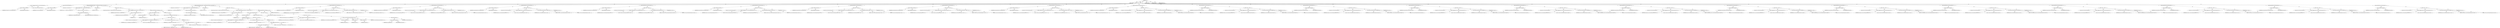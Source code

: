 digraph "init" {  
"111669149701" [label = <(METHOD,init)<SUB>138</SUB>> ]
"115964117006" [label = <(PARAM,this)<SUB>138</SUB>> ]
"25769803782" [label = <(BLOCK,&lt;empty&gt;,&lt;empty&gt;)<SUB>138</SUB>> ]
"30064771123" [label = <(&lt;operator&gt;.assignment,this.granted = new java.security.Permissions())<SUB>139</SUB>> ]
"30064771124" [label = <(&lt;operator&gt;.fieldAccess,this.granted)<SUB>139</SUB>> ]
"68719476774" [label = <(IDENTIFIER,this,this.granted = new java.security.Permissions())> ]
"55834574868" [label = <(FIELD_IDENTIFIER,granted,granted)<SUB>139</SUB>> ]
"30064771125" [label = <(&lt;operator&gt;.alloc,new java.security.Permissions())<SUB>139</SUB>> ]
"30064771126" [label = <(&lt;init&gt;,new java.security.Permissions())<SUB>139</SUB>> ]
"30064771127" [label = <(&lt;operator&gt;.fieldAccess,this.granted)<SUB>139</SUB>> ]
"68719476775" [label = <(IDENTIFIER,this,new java.security.Permissions())> ]
"55834574869" [label = <(FIELD_IDENTIFIER,granted,granted)<SUB>139</SUB>> ]
"47244640256" [label = <(CONTROL_STRUCTURE,FOR,for (Iterator i = revokedPermissions.listIterator(); Some(i.hasNext()); ))<SUB>140</SUB>> ]
"94489280513" [label = <(LOCAL,Iterator i: java.util.Iterator)<SUB>140</SUB>> ]
"30064771128" [label = <(&lt;operator&gt;.assignment,Iterator i = revokedPermissions.listIterator())<SUB>140</SUB>> ]
"68719476776" [label = <(IDENTIFIER,i,Iterator i = revokedPermissions.listIterator())<SUB>140</SUB>> ]
"30064771129" [label = <(listIterator,this.revokedPermissions.listIterator())<SUB>140</SUB>> ]
"30064771130" [label = <(&lt;operator&gt;.fieldAccess,this.revokedPermissions)<SUB>140</SUB>> ]
"68719476777" [label = <(IDENTIFIER,this,this.revokedPermissions.listIterator())> ]
"55834574870" [label = <(FIELD_IDENTIFIER,revokedPermissions,revokedPermissions)<SUB>140</SUB>> ]
"30064771131" [label = <(hasNext,i.hasNext())<SUB>140</SUB>> ]
"68719476778" [label = <(IDENTIFIER,i,i.hasNext())<SUB>140</SUB>> ]
"25769803783" [label = <(BLOCK,&lt;empty&gt;,&lt;empty&gt;)<SUB>140</SUB>> ]
"94489280514" [label = <(LOCAL,Permissions.Permission p: org.apache.tools.ant.types.Permissions$Permission)<SUB>141</SUB>> ]
"30064771132" [label = <(&lt;operator&gt;.assignment,Permissions.Permission p = (Permissions.Permiss...)<SUB>141</SUB>> ]
"68719476779" [label = <(IDENTIFIER,p,Permissions.Permission p = (Permissions.Permiss...)<SUB>141</SUB>> ]
"30064771133" [label = <(&lt;operator&gt;.cast,(Permissions.Permission) i.next())<SUB>141</SUB>> ]
"180388626432" [label = <(TYPE_REF,Permissions.Permission,Permissions.Permission)<SUB>141</SUB>> ]
"30064771134" [label = <(next,i.next())<SUB>141</SUB>> ]
"68719476780" [label = <(IDENTIFIER,i,i.next())<SUB>141</SUB>> ]
"47244640257" [label = <(CONTROL_STRUCTURE,IF,if (p.getClassName() == null))<SUB>142</SUB>> ]
"30064771135" [label = <(&lt;operator&gt;.equals,p.getClassName() == null)<SUB>142</SUB>> ]
"30064771136" [label = <(getClassName,p.getClassName())<SUB>142</SUB>> ]
"68719476781" [label = <(IDENTIFIER,p,p.getClassName())<SUB>142</SUB>> ]
"90194313225" [label = <(LITERAL,null,p.getClassName() == null)<SUB>142</SUB>> ]
"25769803784" [label = <(BLOCK,&lt;empty&gt;,&lt;empty&gt;)<SUB>142</SUB>> ]
"30064771137" [label = <(&lt;operator&gt;.throw,throw new BuildException(&quot;Revoked permission &quot; ...)<SUB>143</SUB>> ]
"25769803785" [label = <(BLOCK,&lt;empty&gt;,&lt;empty&gt;)<SUB>143</SUB>> ]
"94489280515" [label = <(LOCAL,$obj1: org.apache.tools.ant.BuildException)<SUB>143</SUB>> ]
"30064771138" [label = <(&lt;operator&gt;.assignment,$obj1 = new BuildException(&quot;Revoked permission ...)<SUB>143</SUB>> ]
"68719476782" [label = <(IDENTIFIER,$obj1,$obj1 = new BuildException(&quot;Revoked permission ...)<SUB>143</SUB>> ]
"30064771139" [label = <(&lt;operator&gt;.alloc,new BuildException(&quot;Revoked permission &quot; + p + ...)<SUB>143</SUB>> ]
"30064771140" [label = <(&lt;init&gt;,new BuildException(&quot;Revoked permission &quot; + p + ...)<SUB>143</SUB>> ]
"68719476783" [label = <(IDENTIFIER,$obj1,new BuildException(&quot;Revoked permission &quot; + p + ...)<SUB>143</SUB>> ]
"30064771141" [label = <(&lt;operator&gt;.addition,&quot;Revoked permission &quot; + p + &quot; does not contain ...)<SUB>143</SUB>> ]
"30064771142" [label = <(&lt;operator&gt;.addition,&quot;Revoked permission &quot; + p)<SUB>143</SUB>> ]
"90194313226" [label = <(LITERAL,&quot;Revoked permission &quot;,&quot;Revoked permission &quot; + p)<SUB>143</SUB>> ]
"68719476784" [label = <(IDENTIFIER,p,&quot;Revoked permission &quot; + p)<SUB>143</SUB>> ]
"90194313227" [label = <(LITERAL,&quot; does not contain a class.&quot;,&quot;Revoked permission &quot; + p + &quot; does not contain ...)<SUB>143</SUB>> ]
"68719476785" [label = <(IDENTIFIER,$obj1,&lt;empty&gt;)<SUB>143</SUB>> ]
"47244640258" [label = <(CONTROL_STRUCTURE,FOR,for (Iterator i = grantedPermissions.listIterator(); Some(i.hasNext()); ))<SUB>146</SUB>> ]
"94489280516" [label = <(LOCAL,Iterator i: java.util.Iterator)<SUB>146</SUB>> ]
"30064771143" [label = <(&lt;operator&gt;.assignment,Iterator i = grantedPermissions.listIterator())<SUB>146</SUB>> ]
"68719476786" [label = <(IDENTIFIER,i,Iterator i = grantedPermissions.listIterator())<SUB>146</SUB>> ]
"30064771144" [label = <(listIterator,this.grantedPermissions.listIterator())<SUB>146</SUB>> ]
"30064771145" [label = <(&lt;operator&gt;.fieldAccess,this.grantedPermissions)<SUB>146</SUB>> ]
"68719476787" [label = <(IDENTIFIER,this,this.grantedPermissions.listIterator())> ]
"55834574871" [label = <(FIELD_IDENTIFIER,grantedPermissions,grantedPermissions)<SUB>146</SUB>> ]
"30064771146" [label = <(hasNext,i.hasNext())<SUB>146</SUB>> ]
"68719476788" [label = <(IDENTIFIER,i,i.hasNext())<SUB>146</SUB>> ]
"25769803786" [label = <(BLOCK,&lt;empty&gt;,&lt;empty&gt;)<SUB>146</SUB>> ]
"94489280517" [label = <(LOCAL,Permissions.Permission p: org.apache.tools.ant.types.Permissions$Permission)<SUB>147</SUB>> ]
"30064771147" [label = <(&lt;operator&gt;.assignment,Permissions.Permission p = (Permissions.Permiss...)<SUB>147</SUB>> ]
"68719476789" [label = <(IDENTIFIER,p,Permissions.Permission p = (Permissions.Permiss...)<SUB>147</SUB>> ]
"30064771148" [label = <(&lt;operator&gt;.cast,(Permissions.Permission) i.next())<SUB>147</SUB>> ]
"180388626433" [label = <(TYPE_REF,Permissions.Permission,Permissions.Permission)<SUB>147</SUB>> ]
"30064771149" [label = <(next,i.next())<SUB>147</SUB>> ]
"68719476790" [label = <(IDENTIFIER,i,i.next())<SUB>147</SUB>> ]
"47244640259" [label = <(CONTROL_STRUCTURE,IF,if (p.getClassName() == null))<SUB>148</SUB>> ]
"30064771150" [label = <(&lt;operator&gt;.equals,p.getClassName() == null)<SUB>148</SUB>> ]
"30064771151" [label = <(getClassName,p.getClassName())<SUB>148</SUB>> ]
"68719476791" [label = <(IDENTIFIER,p,p.getClassName())<SUB>148</SUB>> ]
"90194313228" [label = <(LITERAL,null,p.getClassName() == null)<SUB>148</SUB>> ]
"25769803787" [label = <(BLOCK,&lt;empty&gt;,&lt;empty&gt;)<SUB>148</SUB>> ]
"30064771152" [label = <(&lt;operator&gt;.throw,throw new BuildException(&quot;Granted permission &quot; ...)<SUB>149</SUB>> ]
"25769803788" [label = <(BLOCK,&lt;empty&gt;,&lt;empty&gt;)<SUB>149</SUB>> ]
"94489280518" [label = <(LOCAL,$obj2: org.apache.tools.ant.BuildException)<SUB>149</SUB>> ]
"30064771153" [label = <(&lt;operator&gt;.assignment,$obj2 = new BuildException(&quot;Granted permission ...)<SUB>149</SUB>> ]
"68719476792" [label = <(IDENTIFIER,$obj2,$obj2 = new BuildException(&quot;Granted permission ...)<SUB>149</SUB>> ]
"30064771154" [label = <(&lt;operator&gt;.alloc,new BuildException(&quot;Granted permission &quot; + p + ...)<SUB>149</SUB>> ]
"30064771155" [label = <(&lt;init&gt;,new BuildException(&quot;Granted permission &quot; + p + ...)<SUB>149</SUB>> ]
"68719476793" [label = <(IDENTIFIER,$obj2,new BuildException(&quot;Granted permission &quot; + p + ...)<SUB>149</SUB>> ]
"30064771156" [label = <(&lt;operator&gt;.addition,&quot;Granted permission &quot; + p + &quot; does not contain ...)<SUB>149</SUB>> ]
"30064771157" [label = <(&lt;operator&gt;.addition,&quot;Granted permission &quot; + p)<SUB>149</SUB>> ]
"90194313229" [label = <(LITERAL,&quot;Granted permission &quot;,&quot;Granted permission &quot; + p)<SUB>149</SUB>> ]
"68719476794" [label = <(IDENTIFIER,p,&quot;Granted permission &quot; + p)<SUB>149</SUB>> ]
"90194313230" [label = <(LITERAL,&quot; does not contain a class.&quot;,&quot;Granted permission &quot; + p + &quot; does not contain ...)<SUB>149</SUB>> ]
"68719476795" [label = <(IDENTIFIER,$obj2,&lt;empty&gt;)<SUB>149</SUB>> ]
"47244640260" [label = <(CONTROL_STRUCTURE,ELSE,else)<SUB>150</SUB>> ]
"25769803789" [label = <(BLOCK,&lt;empty&gt;,&lt;empty&gt;)<SUB>150</SUB>> ]
"94489280519" [label = <(LOCAL,java.security.Permission perm: java.security.Permission)<SUB>151</SUB>> ]
"30064771158" [label = <(&lt;operator&gt;.assignment,java.security.Permission perm = new UnresolvedP...)<SUB>151</SUB>> ]
"68719476796" [label = <(IDENTIFIER,perm,java.security.Permission perm = new UnresolvedP...)<SUB>151</SUB>> ]
"30064771159" [label = <(&lt;operator&gt;.alloc,new UnresolvedPermission(p.getClassName(), p.ge...)<SUB>151</SUB>> ]
"30064771160" [label = <(&lt;init&gt;,new UnresolvedPermission(p.getClassName(), p.ge...)<SUB>151</SUB>> ]
"68719476797" [label = <(IDENTIFIER,perm,new UnresolvedPermission(p.getClassName(), p.ge...)<SUB>151</SUB>> ]
"30064771161" [label = <(getClassName,p.getClassName())<SUB>151</SUB>> ]
"68719476798" [label = <(IDENTIFIER,p,p.getClassName())<SUB>151</SUB>> ]
"30064771162" [label = <(getName,p.getName())<SUB>151</SUB>> ]
"68719476799" [label = <(IDENTIFIER,p,p.getName())<SUB>151</SUB>> ]
"30064771163" [label = <(getActions,p.getActions())<SUB>151</SUB>> ]
"68719476800" [label = <(IDENTIFIER,p,p.getActions())<SUB>151</SUB>> ]
"90194313231" [label = <(LITERAL,null,new UnresolvedPermission(p.getClassName(), p.ge...)<SUB>151</SUB>> ]
"30064771164" [label = <(add,this.granted.add(perm))<SUB>152</SUB>> ]
"30064771165" [label = <(&lt;operator&gt;.fieldAccess,this.granted)<SUB>152</SUB>> ]
"68719476801" [label = <(IDENTIFIER,this,this.granted.add(perm))> ]
"55834574872" [label = <(FIELD_IDENTIFIER,granted,granted)<SUB>152</SUB>> ]
"68719476802" [label = <(IDENTIFIER,perm,this.granted.add(perm))<SUB>152</SUB>> ]
"30064771166" [label = <(add,this.granted.add(new java.net.SocketPermission(...)<SUB>156</SUB>> ]
"30064771167" [label = <(&lt;operator&gt;.fieldAccess,this.granted)<SUB>156</SUB>> ]
"68719476803" [label = <(IDENTIFIER,this,this.granted.add(new java.net.SocketPermission(...)> ]
"55834574873" [label = <(FIELD_IDENTIFIER,granted,granted)<SUB>156</SUB>> ]
"25769803790" [label = <(BLOCK,&lt;empty&gt;,&lt;empty&gt;)<SUB>156</SUB>> ]
"94489280520" [label = <(LOCAL,$obj3: java.net.SocketPermission)<SUB>156</SUB>> ]
"30064771168" [label = <(&lt;operator&gt;.assignment,$obj3 = new java.net.SocketPermission(&quot;localhos...)<SUB>156</SUB>> ]
"68719476804" [label = <(IDENTIFIER,$obj3,$obj3 = new java.net.SocketPermission(&quot;localhos...)<SUB>156</SUB>> ]
"30064771169" [label = <(&lt;operator&gt;.alloc,new java.net.SocketPermission(&quot;localhost:1024-&quot;...)<SUB>156</SUB>> ]
"30064771170" [label = <(&lt;init&gt;,new java.net.SocketPermission(&quot;localhost:1024-&quot;...)<SUB>156</SUB>> ]
"68719476805" [label = <(IDENTIFIER,$obj3,new java.net.SocketPermission(&quot;localhost:1024-&quot;...)<SUB>156</SUB>> ]
"90194313232" [label = <(LITERAL,&quot;localhost:1024-&quot;,new java.net.SocketPermission(&quot;localhost:1024-&quot;...)<SUB>156</SUB>> ]
"90194313233" [label = <(LITERAL,&quot;listen&quot;,new java.net.SocketPermission(&quot;localhost:1024-&quot;...)<SUB>156</SUB>> ]
"68719476806" [label = <(IDENTIFIER,$obj3,&lt;empty&gt;)<SUB>156</SUB>> ]
"30064771171" [label = <(add,this.granted.add(new java.util.PropertyPermissi...)<SUB>157</SUB>> ]
"30064771172" [label = <(&lt;operator&gt;.fieldAccess,this.granted)<SUB>157</SUB>> ]
"68719476807" [label = <(IDENTIFIER,this,this.granted.add(new java.util.PropertyPermissi...)> ]
"55834574874" [label = <(FIELD_IDENTIFIER,granted,granted)<SUB>157</SUB>> ]
"25769803791" [label = <(BLOCK,&lt;empty&gt;,&lt;empty&gt;)<SUB>157</SUB>> ]
"94489280521" [label = <(LOCAL,$obj4: java.util.PropertyPermission)<SUB>157</SUB>> ]
"30064771173" [label = <(&lt;operator&gt;.assignment,$obj4 = new java.util.PropertyPermission(&quot;java....)<SUB>157</SUB>> ]
"68719476808" [label = <(IDENTIFIER,$obj4,$obj4 = new java.util.PropertyPermission(&quot;java....)<SUB>157</SUB>> ]
"30064771174" [label = <(&lt;operator&gt;.alloc,new java.util.PropertyPermission(&quot;java.version&quot;...)<SUB>157</SUB>> ]
"30064771175" [label = <(&lt;init&gt;,new java.util.PropertyPermission(&quot;java.version&quot;...)<SUB>157</SUB>> ]
"68719476809" [label = <(IDENTIFIER,$obj4,new java.util.PropertyPermission(&quot;java.version&quot;...)<SUB>157</SUB>> ]
"90194313234" [label = <(LITERAL,&quot;java.version&quot;,new java.util.PropertyPermission(&quot;java.version&quot;...)<SUB>157</SUB>> ]
"90194313235" [label = <(LITERAL,&quot;read&quot;,new java.util.PropertyPermission(&quot;java.version&quot;...)<SUB>157</SUB>> ]
"68719476810" [label = <(IDENTIFIER,$obj4,&lt;empty&gt;)<SUB>157</SUB>> ]
"30064771176" [label = <(add,this.granted.add(new java.util.PropertyPermissi...)<SUB>158</SUB>> ]
"30064771177" [label = <(&lt;operator&gt;.fieldAccess,this.granted)<SUB>158</SUB>> ]
"68719476811" [label = <(IDENTIFIER,this,this.granted.add(new java.util.PropertyPermissi...)> ]
"55834574875" [label = <(FIELD_IDENTIFIER,granted,granted)<SUB>158</SUB>> ]
"25769803792" [label = <(BLOCK,&lt;empty&gt;,&lt;empty&gt;)<SUB>158</SUB>> ]
"94489280522" [label = <(LOCAL,$obj5: java.util.PropertyPermission)<SUB>158</SUB>> ]
"30064771178" [label = <(&lt;operator&gt;.assignment,$obj5 = new java.util.PropertyPermission(&quot;java....)<SUB>158</SUB>> ]
"68719476812" [label = <(IDENTIFIER,$obj5,$obj5 = new java.util.PropertyPermission(&quot;java....)<SUB>158</SUB>> ]
"30064771179" [label = <(&lt;operator&gt;.alloc,new java.util.PropertyPermission(&quot;java.vendor&quot;,...)<SUB>158</SUB>> ]
"30064771180" [label = <(&lt;init&gt;,new java.util.PropertyPermission(&quot;java.vendor&quot;,...)<SUB>158</SUB>> ]
"68719476813" [label = <(IDENTIFIER,$obj5,new java.util.PropertyPermission(&quot;java.vendor&quot;,...)<SUB>158</SUB>> ]
"90194313236" [label = <(LITERAL,&quot;java.vendor&quot;,new java.util.PropertyPermission(&quot;java.vendor&quot;,...)<SUB>158</SUB>> ]
"90194313237" [label = <(LITERAL,&quot;read&quot;,new java.util.PropertyPermission(&quot;java.vendor&quot;,...)<SUB>158</SUB>> ]
"68719476814" [label = <(IDENTIFIER,$obj5,&lt;empty&gt;)<SUB>158</SUB>> ]
"30064771181" [label = <(add,this.granted.add(new java.util.PropertyPermissi...)<SUB>159</SUB>> ]
"30064771182" [label = <(&lt;operator&gt;.fieldAccess,this.granted)<SUB>159</SUB>> ]
"68719476815" [label = <(IDENTIFIER,this,this.granted.add(new java.util.PropertyPermissi...)> ]
"55834574876" [label = <(FIELD_IDENTIFIER,granted,granted)<SUB>159</SUB>> ]
"25769803793" [label = <(BLOCK,&lt;empty&gt;,&lt;empty&gt;)<SUB>159</SUB>> ]
"94489280523" [label = <(LOCAL,$obj6: java.util.PropertyPermission)<SUB>159</SUB>> ]
"30064771183" [label = <(&lt;operator&gt;.assignment,$obj6 = new java.util.PropertyPermission(&quot;java....)<SUB>159</SUB>> ]
"68719476816" [label = <(IDENTIFIER,$obj6,$obj6 = new java.util.PropertyPermission(&quot;java....)<SUB>159</SUB>> ]
"30064771184" [label = <(&lt;operator&gt;.alloc,new java.util.PropertyPermission(&quot;java.vendor.u...)<SUB>159</SUB>> ]
"30064771185" [label = <(&lt;init&gt;,new java.util.PropertyPermission(&quot;java.vendor.u...)<SUB>159</SUB>> ]
"68719476817" [label = <(IDENTIFIER,$obj6,new java.util.PropertyPermission(&quot;java.vendor.u...)<SUB>159</SUB>> ]
"90194313238" [label = <(LITERAL,&quot;java.vendor.url&quot;,new java.util.PropertyPermission(&quot;java.vendor.u...)<SUB>159</SUB>> ]
"90194313239" [label = <(LITERAL,&quot;read&quot;,new java.util.PropertyPermission(&quot;java.vendor.u...)<SUB>159</SUB>> ]
"68719476818" [label = <(IDENTIFIER,$obj6,&lt;empty&gt;)<SUB>159</SUB>> ]
"30064771186" [label = <(add,this.granted.add(new java.util.PropertyPermissi...)<SUB>160</SUB>> ]
"30064771187" [label = <(&lt;operator&gt;.fieldAccess,this.granted)<SUB>160</SUB>> ]
"68719476819" [label = <(IDENTIFIER,this,this.granted.add(new java.util.PropertyPermissi...)> ]
"55834574877" [label = <(FIELD_IDENTIFIER,granted,granted)<SUB>160</SUB>> ]
"25769803794" [label = <(BLOCK,&lt;empty&gt;,&lt;empty&gt;)<SUB>160</SUB>> ]
"94489280524" [label = <(LOCAL,$obj7: java.util.PropertyPermission)<SUB>160</SUB>> ]
"30064771188" [label = <(&lt;operator&gt;.assignment,$obj7 = new java.util.PropertyPermission(&quot;java....)<SUB>160</SUB>> ]
"68719476820" [label = <(IDENTIFIER,$obj7,$obj7 = new java.util.PropertyPermission(&quot;java....)<SUB>160</SUB>> ]
"30064771189" [label = <(&lt;operator&gt;.alloc,new java.util.PropertyPermission(&quot;java.class.ve...)<SUB>160</SUB>> ]
"30064771190" [label = <(&lt;init&gt;,new java.util.PropertyPermission(&quot;java.class.ve...)<SUB>160</SUB>> ]
"68719476821" [label = <(IDENTIFIER,$obj7,new java.util.PropertyPermission(&quot;java.class.ve...)<SUB>160</SUB>> ]
"90194313240" [label = <(LITERAL,&quot;java.class.version&quot;,new java.util.PropertyPermission(&quot;java.class.ve...)<SUB>160</SUB>> ]
"90194313241" [label = <(LITERAL,&quot;read&quot;,new java.util.PropertyPermission(&quot;java.class.ve...)<SUB>160</SUB>> ]
"68719476822" [label = <(IDENTIFIER,$obj7,&lt;empty&gt;)<SUB>160</SUB>> ]
"30064771191" [label = <(add,this.granted.add(new java.util.PropertyPermissi...)<SUB>161</SUB>> ]
"30064771192" [label = <(&lt;operator&gt;.fieldAccess,this.granted)<SUB>161</SUB>> ]
"68719476823" [label = <(IDENTIFIER,this,this.granted.add(new java.util.PropertyPermissi...)> ]
"55834574878" [label = <(FIELD_IDENTIFIER,granted,granted)<SUB>161</SUB>> ]
"25769803795" [label = <(BLOCK,&lt;empty&gt;,&lt;empty&gt;)<SUB>161</SUB>> ]
"94489280525" [label = <(LOCAL,$obj8: java.util.PropertyPermission)<SUB>161</SUB>> ]
"30064771193" [label = <(&lt;operator&gt;.assignment,$obj8 = new java.util.PropertyPermission(&quot;os.na...)<SUB>161</SUB>> ]
"68719476824" [label = <(IDENTIFIER,$obj8,$obj8 = new java.util.PropertyPermission(&quot;os.na...)<SUB>161</SUB>> ]
"30064771194" [label = <(&lt;operator&gt;.alloc,new java.util.PropertyPermission(&quot;os.name&quot;, &quot;re...)<SUB>161</SUB>> ]
"30064771195" [label = <(&lt;init&gt;,new java.util.PropertyPermission(&quot;os.name&quot;, &quot;re...)<SUB>161</SUB>> ]
"68719476825" [label = <(IDENTIFIER,$obj8,new java.util.PropertyPermission(&quot;os.name&quot;, &quot;re...)<SUB>161</SUB>> ]
"90194313242" [label = <(LITERAL,&quot;os.name&quot;,new java.util.PropertyPermission(&quot;os.name&quot;, &quot;re...)<SUB>161</SUB>> ]
"90194313243" [label = <(LITERAL,&quot;read&quot;,new java.util.PropertyPermission(&quot;os.name&quot;, &quot;re...)<SUB>161</SUB>> ]
"68719476826" [label = <(IDENTIFIER,$obj8,&lt;empty&gt;)<SUB>161</SUB>> ]
"30064771196" [label = <(add,this.granted.add(new java.util.PropertyPermissi...)<SUB>162</SUB>> ]
"30064771197" [label = <(&lt;operator&gt;.fieldAccess,this.granted)<SUB>162</SUB>> ]
"68719476827" [label = <(IDENTIFIER,this,this.granted.add(new java.util.PropertyPermissi...)> ]
"55834574879" [label = <(FIELD_IDENTIFIER,granted,granted)<SUB>162</SUB>> ]
"25769803796" [label = <(BLOCK,&lt;empty&gt;,&lt;empty&gt;)<SUB>162</SUB>> ]
"94489280526" [label = <(LOCAL,$obj9: java.util.PropertyPermission)<SUB>162</SUB>> ]
"30064771198" [label = <(&lt;operator&gt;.assignment,$obj9 = new java.util.PropertyPermission(&quot;os.ve...)<SUB>162</SUB>> ]
"68719476828" [label = <(IDENTIFIER,$obj9,$obj9 = new java.util.PropertyPermission(&quot;os.ve...)<SUB>162</SUB>> ]
"30064771199" [label = <(&lt;operator&gt;.alloc,new java.util.PropertyPermission(&quot;os.version&quot;, ...)<SUB>162</SUB>> ]
"30064771200" [label = <(&lt;init&gt;,new java.util.PropertyPermission(&quot;os.version&quot;, ...)<SUB>162</SUB>> ]
"68719476829" [label = <(IDENTIFIER,$obj9,new java.util.PropertyPermission(&quot;os.version&quot;, ...)<SUB>162</SUB>> ]
"90194313244" [label = <(LITERAL,&quot;os.version&quot;,new java.util.PropertyPermission(&quot;os.version&quot;, ...)<SUB>162</SUB>> ]
"90194313245" [label = <(LITERAL,&quot;read&quot;,new java.util.PropertyPermission(&quot;os.version&quot;, ...)<SUB>162</SUB>> ]
"68719476830" [label = <(IDENTIFIER,$obj9,&lt;empty&gt;)<SUB>162</SUB>> ]
"30064771201" [label = <(add,this.granted.add(new java.util.PropertyPermissi...)<SUB>163</SUB>> ]
"30064771202" [label = <(&lt;operator&gt;.fieldAccess,this.granted)<SUB>163</SUB>> ]
"68719476831" [label = <(IDENTIFIER,this,this.granted.add(new java.util.PropertyPermissi...)> ]
"55834574880" [label = <(FIELD_IDENTIFIER,granted,granted)<SUB>163</SUB>> ]
"25769803797" [label = <(BLOCK,&lt;empty&gt;,&lt;empty&gt;)<SUB>163</SUB>> ]
"94489280527" [label = <(LOCAL,$obj10: java.util.PropertyPermission)<SUB>163</SUB>> ]
"30064771203" [label = <(&lt;operator&gt;.assignment,$obj10 = new java.util.PropertyPermission(&quot;os.a...)<SUB>163</SUB>> ]
"68719476832" [label = <(IDENTIFIER,$obj10,$obj10 = new java.util.PropertyPermission(&quot;os.a...)<SUB>163</SUB>> ]
"30064771204" [label = <(&lt;operator&gt;.alloc,new java.util.PropertyPermission(&quot;os.arch&quot;, &quot;re...)<SUB>163</SUB>> ]
"30064771205" [label = <(&lt;init&gt;,new java.util.PropertyPermission(&quot;os.arch&quot;, &quot;re...)<SUB>163</SUB>> ]
"68719476833" [label = <(IDENTIFIER,$obj10,new java.util.PropertyPermission(&quot;os.arch&quot;, &quot;re...)<SUB>163</SUB>> ]
"90194313246" [label = <(LITERAL,&quot;os.arch&quot;,new java.util.PropertyPermission(&quot;os.arch&quot;, &quot;re...)<SUB>163</SUB>> ]
"90194313247" [label = <(LITERAL,&quot;read&quot;,new java.util.PropertyPermission(&quot;os.arch&quot;, &quot;re...)<SUB>163</SUB>> ]
"68719476834" [label = <(IDENTIFIER,$obj10,&lt;empty&gt;)<SUB>163</SUB>> ]
"30064771206" [label = <(add,this.granted.add(new java.util.PropertyPermissi...)<SUB>164</SUB>> ]
"30064771207" [label = <(&lt;operator&gt;.fieldAccess,this.granted)<SUB>164</SUB>> ]
"68719476835" [label = <(IDENTIFIER,this,this.granted.add(new java.util.PropertyPermissi...)> ]
"55834574881" [label = <(FIELD_IDENTIFIER,granted,granted)<SUB>164</SUB>> ]
"25769803798" [label = <(BLOCK,&lt;empty&gt;,&lt;empty&gt;)<SUB>164</SUB>> ]
"94489280528" [label = <(LOCAL,$obj11: java.util.PropertyPermission)<SUB>164</SUB>> ]
"30064771208" [label = <(&lt;operator&gt;.assignment,$obj11 = new java.util.PropertyPermission(&quot;file...)<SUB>164</SUB>> ]
"68719476836" [label = <(IDENTIFIER,$obj11,$obj11 = new java.util.PropertyPermission(&quot;file...)<SUB>164</SUB>> ]
"30064771209" [label = <(&lt;operator&gt;.alloc,new java.util.PropertyPermission(&quot;file.encoding...)<SUB>164</SUB>> ]
"30064771210" [label = <(&lt;init&gt;,new java.util.PropertyPermission(&quot;file.encoding...)<SUB>164</SUB>> ]
"68719476837" [label = <(IDENTIFIER,$obj11,new java.util.PropertyPermission(&quot;file.encoding...)<SUB>164</SUB>> ]
"90194313248" [label = <(LITERAL,&quot;file.encoding&quot;,new java.util.PropertyPermission(&quot;file.encoding...)<SUB>164</SUB>> ]
"90194313249" [label = <(LITERAL,&quot;read&quot;,new java.util.PropertyPermission(&quot;file.encoding...)<SUB>164</SUB>> ]
"68719476838" [label = <(IDENTIFIER,$obj11,&lt;empty&gt;)<SUB>164</SUB>> ]
"30064771211" [label = <(add,this.granted.add(new java.util.PropertyPermissi...)<SUB>165</SUB>> ]
"30064771212" [label = <(&lt;operator&gt;.fieldAccess,this.granted)<SUB>165</SUB>> ]
"68719476839" [label = <(IDENTIFIER,this,this.granted.add(new java.util.PropertyPermissi...)> ]
"55834574882" [label = <(FIELD_IDENTIFIER,granted,granted)<SUB>165</SUB>> ]
"25769803799" [label = <(BLOCK,&lt;empty&gt;,&lt;empty&gt;)<SUB>165</SUB>> ]
"94489280529" [label = <(LOCAL,$obj12: java.util.PropertyPermission)<SUB>165</SUB>> ]
"30064771213" [label = <(&lt;operator&gt;.assignment,$obj12 = new java.util.PropertyPermission(&quot;file...)<SUB>165</SUB>> ]
"68719476840" [label = <(IDENTIFIER,$obj12,$obj12 = new java.util.PropertyPermission(&quot;file...)<SUB>165</SUB>> ]
"30064771214" [label = <(&lt;operator&gt;.alloc,new java.util.PropertyPermission(&quot;file.separato...)<SUB>165</SUB>> ]
"30064771215" [label = <(&lt;init&gt;,new java.util.PropertyPermission(&quot;file.separato...)<SUB>165</SUB>> ]
"68719476841" [label = <(IDENTIFIER,$obj12,new java.util.PropertyPermission(&quot;file.separato...)<SUB>165</SUB>> ]
"90194313250" [label = <(LITERAL,&quot;file.separator&quot;,new java.util.PropertyPermission(&quot;file.separato...)<SUB>165</SUB>> ]
"90194313251" [label = <(LITERAL,&quot;read&quot;,new java.util.PropertyPermission(&quot;file.separato...)<SUB>165</SUB>> ]
"68719476842" [label = <(IDENTIFIER,$obj12,&lt;empty&gt;)<SUB>165</SUB>> ]
"30064771216" [label = <(add,this.granted.add(new java.util.PropertyPermissi...)<SUB>166</SUB>> ]
"30064771217" [label = <(&lt;operator&gt;.fieldAccess,this.granted)<SUB>166</SUB>> ]
"68719476843" [label = <(IDENTIFIER,this,this.granted.add(new java.util.PropertyPermissi...)> ]
"55834574883" [label = <(FIELD_IDENTIFIER,granted,granted)<SUB>166</SUB>> ]
"25769803800" [label = <(BLOCK,&lt;empty&gt;,&lt;empty&gt;)<SUB>166</SUB>> ]
"94489280530" [label = <(LOCAL,$obj13: java.util.PropertyPermission)<SUB>166</SUB>> ]
"30064771218" [label = <(&lt;operator&gt;.assignment,$obj13 = new java.util.PropertyPermission(&quot;path...)<SUB>166</SUB>> ]
"68719476844" [label = <(IDENTIFIER,$obj13,$obj13 = new java.util.PropertyPermission(&quot;path...)<SUB>166</SUB>> ]
"30064771219" [label = <(&lt;operator&gt;.alloc,new java.util.PropertyPermission(&quot;path.separato...)<SUB>166</SUB>> ]
"30064771220" [label = <(&lt;init&gt;,new java.util.PropertyPermission(&quot;path.separato...)<SUB>166</SUB>> ]
"68719476845" [label = <(IDENTIFIER,$obj13,new java.util.PropertyPermission(&quot;path.separato...)<SUB>166</SUB>> ]
"90194313252" [label = <(LITERAL,&quot;path.separator&quot;,new java.util.PropertyPermission(&quot;path.separato...)<SUB>166</SUB>> ]
"90194313253" [label = <(LITERAL,&quot;read&quot;,new java.util.PropertyPermission(&quot;path.separato...)<SUB>166</SUB>> ]
"68719476846" [label = <(IDENTIFIER,$obj13,&lt;empty&gt;)<SUB>166</SUB>> ]
"30064771221" [label = <(add,this.granted.add(new java.util.PropertyPermissi...)<SUB>167</SUB>> ]
"30064771222" [label = <(&lt;operator&gt;.fieldAccess,this.granted)<SUB>167</SUB>> ]
"68719476847" [label = <(IDENTIFIER,this,this.granted.add(new java.util.PropertyPermissi...)> ]
"55834574884" [label = <(FIELD_IDENTIFIER,granted,granted)<SUB>167</SUB>> ]
"25769803801" [label = <(BLOCK,&lt;empty&gt;,&lt;empty&gt;)<SUB>167</SUB>> ]
"94489280531" [label = <(LOCAL,$obj14: java.util.PropertyPermission)<SUB>167</SUB>> ]
"30064771223" [label = <(&lt;operator&gt;.assignment,$obj14 = new java.util.PropertyPermission(&quot;line...)<SUB>167</SUB>> ]
"68719476848" [label = <(IDENTIFIER,$obj14,$obj14 = new java.util.PropertyPermission(&quot;line...)<SUB>167</SUB>> ]
"30064771224" [label = <(&lt;operator&gt;.alloc,new java.util.PropertyPermission(&quot;line.separato...)<SUB>167</SUB>> ]
"30064771225" [label = <(&lt;init&gt;,new java.util.PropertyPermission(&quot;line.separato...)<SUB>167</SUB>> ]
"68719476849" [label = <(IDENTIFIER,$obj14,new java.util.PropertyPermission(&quot;line.separato...)<SUB>167</SUB>> ]
"90194313254" [label = <(LITERAL,&quot;line.separator&quot;,new java.util.PropertyPermission(&quot;line.separato...)<SUB>167</SUB>> ]
"90194313255" [label = <(LITERAL,&quot;read&quot;,new java.util.PropertyPermission(&quot;line.separato...)<SUB>167</SUB>> ]
"68719476850" [label = <(IDENTIFIER,$obj14,&lt;empty&gt;)<SUB>167</SUB>> ]
"30064771226" [label = <(add,this.granted.add(new java.util.PropertyPermissi...)<SUB>168</SUB>> ]
"30064771227" [label = <(&lt;operator&gt;.fieldAccess,this.granted)<SUB>168</SUB>> ]
"68719476851" [label = <(IDENTIFIER,this,this.granted.add(new java.util.PropertyPermissi...)> ]
"55834574885" [label = <(FIELD_IDENTIFIER,granted,granted)<SUB>168</SUB>> ]
"25769803802" [label = <(BLOCK,&lt;empty&gt;,&lt;empty&gt;)<SUB>168</SUB>> ]
"94489280532" [label = <(LOCAL,$obj15: java.util.PropertyPermission)<SUB>168</SUB>> ]
"30064771228" [label = <(&lt;operator&gt;.assignment,$obj15 = new java.util.PropertyPermission(&quot;java...)<SUB>168</SUB>> ]
"68719476852" [label = <(IDENTIFIER,$obj15,$obj15 = new java.util.PropertyPermission(&quot;java...)<SUB>168</SUB>> ]
"30064771229" [label = <(&lt;operator&gt;.alloc,new java.util.PropertyPermission(&quot;java.specific...)<SUB>168</SUB>> ]
"30064771230" [label = <(&lt;init&gt;,new java.util.PropertyPermission(&quot;java.specific...)<SUB>168</SUB>> ]
"68719476853" [label = <(IDENTIFIER,$obj15,new java.util.PropertyPermission(&quot;java.specific...)<SUB>168</SUB>> ]
"90194313256" [label = <(LITERAL,&quot;java.specification.version&quot;,new java.util.PropertyPermission(&quot;java.specific...)<SUB>168</SUB>> ]
"90194313257" [label = <(LITERAL,&quot;read&quot;,new java.util.PropertyPermission(&quot;java.specific...)<SUB>168</SUB>> ]
"68719476854" [label = <(IDENTIFIER,$obj15,&lt;empty&gt;)<SUB>168</SUB>> ]
"30064771231" [label = <(add,this.granted.add(new java.util.PropertyPermissi...)<SUB>169</SUB>> ]
"30064771232" [label = <(&lt;operator&gt;.fieldAccess,this.granted)<SUB>169</SUB>> ]
"68719476855" [label = <(IDENTIFIER,this,this.granted.add(new java.util.PropertyPermissi...)> ]
"55834574886" [label = <(FIELD_IDENTIFIER,granted,granted)<SUB>169</SUB>> ]
"25769803803" [label = <(BLOCK,&lt;empty&gt;,&lt;empty&gt;)<SUB>169</SUB>> ]
"94489280533" [label = <(LOCAL,$obj16: java.util.PropertyPermission)<SUB>169</SUB>> ]
"30064771233" [label = <(&lt;operator&gt;.assignment,$obj16 = new java.util.PropertyPermission(&quot;java...)<SUB>169</SUB>> ]
"68719476856" [label = <(IDENTIFIER,$obj16,$obj16 = new java.util.PropertyPermission(&quot;java...)<SUB>169</SUB>> ]
"30064771234" [label = <(&lt;operator&gt;.alloc,new java.util.PropertyPermission(&quot;java.specific...)<SUB>169</SUB>> ]
"30064771235" [label = <(&lt;init&gt;,new java.util.PropertyPermission(&quot;java.specific...)<SUB>169</SUB>> ]
"68719476857" [label = <(IDENTIFIER,$obj16,new java.util.PropertyPermission(&quot;java.specific...)<SUB>169</SUB>> ]
"90194313258" [label = <(LITERAL,&quot;java.specification.vendor&quot;,new java.util.PropertyPermission(&quot;java.specific...)<SUB>169</SUB>> ]
"90194313259" [label = <(LITERAL,&quot;read&quot;,new java.util.PropertyPermission(&quot;java.specific...)<SUB>169</SUB>> ]
"68719476858" [label = <(IDENTIFIER,$obj16,&lt;empty&gt;)<SUB>169</SUB>> ]
"30064771236" [label = <(add,this.granted.add(new java.util.PropertyPermissi...)<SUB>170</SUB>> ]
"30064771237" [label = <(&lt;operator&gt;.fieldAccess,this.granted)<SUB>170</SUB>> ]
"68719476859" [label = <(IDENTIFIER,this,this.granted.add(new java.util.PropertyPermissi...)> ]
"55834574887" [label = <(FIELD_IDENTIFIER,granted,granted)<SUB>170</SUB>> ]
"25769803804" [label = <(BLOCK,&lt;empty&gt;,&lt;empty&gt;)<SUB>170</SUB>> ]
"94489280534" [label = <(LOCAL,$obj17: java.util.PropertyPermission)<SUB>170</SUB>> ]
"30064771238" [label = <(&lt;operator&gt;.assignment,$obj17 = new java.util.PropertyPermission(&quot;java...)<SUB>170</SUB>> ]
"68719476860" [label = <(IDENTIFIER,$obj17,$obj17 = new java.util.PropertyPermission(&quot;java...)<SUB>170</SUB>> ]
"30064771239" [label = <(&lt;operator&gt;.alloc,new java.util.PropertyPermission(&quot;java.specific...)<SUB>170</SUB>> ]
"30064771240" [label = <(&lt;init&gt;,new java.util.PropertyPermission(&quot;java.specific...)<SUB>170</SUB>> ]
"68719476861" [label = <(IDENTIFIER,$obj17,new java.util.PropertyPermission(&quot;java.specific...)<SUB>170</SUB>> ]
"90194313260" [label = <(LITERAL,&quot;java.specification.name&quot;,new java.util.PropertyPermission(&quot;java.specific...)<SUB>170</SUB>> ]
"90194313261" [label = <(LITERAL,&quot;read&quot;,new java.util.PropertyPermission(&quot;java.specific...)<SUB>170</SUB>> ]
"68719476862" [label = <(IDENTIFIER,$obj17,&lt;empty&gt;)<SUB>170</SUB>> ]
"30064771241" [label = <(add,this.granted.add(new java.util.PropertyPermissi...)<SUB>171</SUB>> ]
"30064771242" [label = <(&lt;operator&gt;.fieldAccess,this.granted)<SUB>171</SUB>> ]
"68719476863" [label = <(IDENTIFIER,this,this.granted.add(new java.util.PropertyPermissi...)> ]
"55834574888" [label = <(FIELD_IDENTIFIER,granted,granted)<SUB>171</SUB>> ]
"25769803805" [label = <(BLOCK,&lt;empty&gt;,&lt;empty&gt;)<SUB>171</SUB>> ]
"94489280535" [label = <(LOCAL,$obj18: java.util.PropertyPermission)<SUB>171</SUB>> ]
"30064771243" [label = <(&lt;operator&gt;.assignment,$obj18 = new java.util.PropertyPermission(&quot;java...)<SUB>171</SUB>> ]
"68719476864" [label = <(IDENTIFIER,$obj18,$obj18 = new java.util.PropertyPermission(&quot;java...)<SUB>171</SUB>> ]
"30064771244" [label = <(&lt;operator&gt;.alloc,new java.util.PropertyPermission(&quot;java.vm.speci...)<SUB>171</SUB>> ]
"30064771245" [label = <(&lt;init&gt;,new java.util.PropertyPermission(&quot;java.vm.speci...)<SUB>171</SUB>> ]
"68719476865" [label = <(IDENTIFIER,$obj18,new java.util.PropertyPermission(&quot;java.vm.speci...)<SUB>171</SUB>> ]
"90194313262" [label = <(LITERAL,&quot;java.vm.specification.version&quot;,new java.util.PropertyPermission(&quot;java.vm.speci...)<SUB>171</SUB>> ]
"90194313263" [label = <(LITERAL,&quot;read&quot;,new java.util.PropertyPermission(&quot;java.vm.speci...)<SUB>171</SUB>> ]
"68719476866" [label = <(IDENTIFIER,$obj18,&lt;empty&gt;)<SUB>171</SUB>> ]
"30064771246" [label = <(add,this.granted.add(new java.util.PropertyPermissi...)<SUB>172</SUB>> ]
"30064771247" [label = <(&lt;operator&gt;.fieldAccess,this.granted)<SUB>172</SUB>> ]
"68719476867" [label = <(IDENTIFIER,this,this.granted.add(new java.util.PropertyPermissi...)> ]
"55834574889" [label = <(FIELD_IDENTIFIER,granted,granted)<SUB>172</SUB>> ]
"25769803806" [label = <(BLOCK,&lt;empty&gt;,&lt;empty&gt;)<SUB>172</SUB>> ]
"94489280536" [label = <(LOCAL,$obj19: java.util.PropertyPermission)<SUB>172</SUB>> ]
"30064771248" [label = <(&lt;operator&gt;.assignment,$obj19 = new java.util.PropertyPermission(&quot;java...)<SUB>172</SUB>> ]
"68719476868" [label = <(IDENTIFIER,$obj19,$obj19 = new java.util.PropertyPermission(&quot;java...)<SUB>172</SUB>> ]
"30064771249" [label = <(&lt;operator&gt;.alloc,new java.util.PropertyPermission(&quot;java.vm.speci...)<SUB>172</SUB>> ]
"30064771250" [label = <(&lt;init&gt;,new java.util.PropertyPermission(&quot;java.vm.speci...)<SUB>172</SUB>> ]
"68719476869" [label = <(IDENTIFIER,$obj19,new java.util.PropertyPermission(&quot;java.vm.speci...)<SUB>172</SUB>> ]
"90194313264" [label = <(LITERAL,&quot;java.vm.specification.vendor&quot;,new java.util.PropertyPermission(&quot;java.vm.speci...)<SUB>172</SUB>> ]
"90194313265" [label = <(LITERAL,&quot;read&quot;,new java.util.PropertyPermission(&quot;java.vm.speci...)<SUB>172</SUB>> ]
"68719476870" [label = <(IDENTIFIER,$obj19,&lt;empty&gt;)<SUB>172</SUB>> ]
"30064771251" [label = <(add,this.granted.add(new java.util.PropertyPermissi...)<SUB>173</SUB>> ]
"30064771252" [label = <(&lt;operator&gt;.fieldAccess,this.granted)<SUB>173</SUB>> ]
"68719476871" [label = <(IDENTIFIER,this,this.granted.add(new java.util.PropertyPermissi...)> ]
"55834574890" [label = <(FIELD_IDENTIFIER,granted,granted)<SUB>173</SUB>> ]
"25769803807" [label = <(BLOCK,&lt;empty&gt;,&lt;empty&gt;)<SUB>173</SUB>> ]
"94489280537" [label = <(LOCAL,$obj20: java.util.PropertyPermission)<SUB>173</SUB>> ]
"30064771253" [label = <(&lt;operator&gt;.assignment,$obj20 = new java.util.PropertyPermission(&quot;java...)<SUB>173</SUB>> ]
"68719476872" [label = <(IDENTIFIER,$obj20,$obj20 = new java.util.PropertyPermission(&quot;java...)<SUB>173</SUB>> ]
"30064771254" [label = <(&lt;operator&gt;.alloc,new java.util.PropertyPermission(&quot;java.vm.speci...)<SUB>173</SUB>> ]
"30064771255" [label = <(&lt;init&gt;,new java.util.PropertyPermission(&quot;java.vm.speci...)<SUB>173</SUB>> ]
"68719476873" [label = <(IDENTIFIER,$obj20,new java.util.PropertyPermission(&quot;java.vm.speci...)<SUB>173</SUB>> ]
"90194313266" [label = <(LITERAL,&quot;java.vm.specification.name&quot;,new java.util.PropertyPermission(&quot;java.vm.speci...)<SUB>173</SUB>> ]
"90194313267" [label = <(LITERAL,&quot;read&quot;,new java.util.PropertyPermission(&quot;java.vm.speci...)<SUB>173</SUB>> ]
"68719476874" [label = <(IDENTIFIER,$obj20,&lt;empty&gt;)<SUB>173</SUB>> ]
"30064771256" [label = <(add,this.granted.add(new java.util.PropertyPermissi...)<SUB>174</SUB>> ]
"30064771257" [label = <(&lt;operator&gt;.fieldAccess,this.granted)<SUB>174</SUB>> ]
"68719476875" [label = <(IDENTIFIER,this,this.granted.add(new java.util.PropertyPermissi...)> ]
"55834574891" [label = <(FIELD_IDENTIFIER,granted,granted)<SUB>174</SUB>> ]
"25769803808" [label = <(BLOCK,&lt;empty&gt;,&lt;empty&gt;)<SUB>174</SUB>> ]
"94489280538" [label = <(LOCAL,$obj21: java.util.PropertyPermission)<SUB>174</SUB>> ]
"30064771258" [label = <(&lt;operator&gt;.assignment,$obj21 = new java.util.PropertyPermission(&quot;java...)<SUB>174</SUB>> ]
"68719476876" [label = <(IDENTIFIER,$obj21,$obj21 = new java.util.PropertyPermission(&quot;java...)<SUB>174</SUB>> ]
"30064771259" [label = <(&lt;operator&gt;.alloc,new java.util.PropertyPermission(&quot;java.vm.versi...)<SUB>174</SUB>> ]
"30064771260" [label = <(&lt;init&gt;,new java.util.PropertyPermission(&quot;java.vm.versi...)<SUB>174</SUB>> ]
"68719476877" [label = <(IDENTIFIER,$obj21,new java.util.PropertyPermission(&quot;java.vm.versi...)<SUB>174</SUB>> ]
"90194313268" [label = <(LITERAL,&quot;java.vm.version&quot;,new java.util.PropertyPermission(&quot;java.vm.versi...)<SUB>174</SUB>> ]
"90194313269" [label = <(LITERAL,&quot;read&quot;,new java.util.PropertyPermission(&quot;java.vm.versi...)<SUB>174</SUB>> ]
"68719476878" [label = <(IDENTIFIER,$obj21,&lt;empty&gt;)<SUB>174</SUB>> ]
"30064771261" [label = <(add,this.granted.add(new java.util.PropertyPermissi...)<SUB>175</SUB>> ]
"30064771262" [label = <(&lt;operator&gt;.fieldAccess,this.granted)<SUB>175</SUB>> ]
"68719476879" [label = <(IDENTIFIER,this,this.granted.add(new java.util.PropertyPermissi...)> ]
"55834574892" [label = <(FIELD_IDENTIFIER,granted,granted)<SUB>175</SUB>> ]
"25769803809" [label = <(BLOCK,&lt;empty&gt;,&lt;empty&gt;)<SUB>175</SUB>> ]
"94489280539" [label = <(LOCAL,$obj22: java.util.PropertyPermission)<SUB>175</SUB>> ]
"30064771263" [label = <(&lt;operator&gt;.assignment,$obj22 = new java.util.PropertyPermission(&quot;java...)<SUB>175</SUB>> ]
"68719476880" [label = <(IDENTIFIER,$obj22,$obj22 = new java.util.PropertyPermission(&quot;java...)<SUB>175</SUB>> ]
"30064771264" [label = <(&lt;operator&gt;.alloc,new java.util.PropertyPermission(&quot;java.vm.vendo...)<SUB>175</SUB>> ]
"30064771265" [label = <(&lt;init&gt;,new java.util.PropertyPermission(&quot;java.vm.vendo...)<SUB>175</SUB>> ]
"68719476881" [label = <(IDENTIFIER,$obj22,new java.util.PropertyPermission(&quot;java.vm.vendo...)<SUB>175</SUB>> ]
"90194313270" [label = <(LITERAL,&quot;java.vm.vendor&quot;,new java.util.PropertyPermission(&quot;java.vm.vendo...)<SUB>175</SUB>> ]
"90194313271" [label = <(LITERAL,&quot;read&quot;,new java.util.PropertyPermission(&quot;java.vm.vendo...)<SUB>175</SUB>> ]
"68719476882" [label = <(IDENTIFIER,$obj22,&lt;empty&gt;)<SUB>175</SUB>> ]
"30064771266" [label = <(add,this.granted.add(new java.util.PropertyPermissi...)<SUB>176</SUB>> ]
"30064771267" [label = <(&lt;operator&gt;.fieldAccess,this.granted)<SUB>176</SUB>> ]
"68719476883" [label = <(IDENTIFIER,this,this.granted.add(new java.util.PropertyPermissi...)> ]
"55834574893" [label = <(FIELD_IDENTIFIER,granted,granted)<SUB>176</SUB>> ]
"25769803810" [label = <(BLOCK,&lt;empty&gt;,&lt;empty&gt;)<SUB>176</SUB>> ]
"94489280540" [label = <(LOCAL,$obj23: java.util.PropertyPermission)<SUB>176</SUB>> ]
"30064771268" [label = <(&lt;operator&gt;.assignment,$obj23 = new java.util.PropertyPermission(&quot;java...)<SUB>176</SUB>> ]
"68719476884" [label = <(IDENTIFIER,$obj23,$obj23 = new java.util.PropertyPermission(&quot;java...)<SUB>176</SUB>> ]
"30064771269" [label = <(&lt;operator&gt;.alloc,new java.util.PropertyPermission(&quot;java.vm.name&quot;...)<SUB>176</SUB>> ]
"30064771270" [label = <(&lt;init&gt;,new java.util.PropertyPermission(&quot;java.vm.name&quot;...)<SUB>176</SUB>> ]
"68719476885" [label = <(IDENTIFIER,$obj23,new java.util.PropertyPermission(&quot;java.vm.name&quot;...)<SUB>176</SUB>> ]
"90194313272" [label = <(LITERAL,&quot;java.vm.name&quot;,new java.util.PropertyPermission(&quot;java.vm.name&quot;...)<SUB>176</SUB>> ]
"90194313273" [label = <(LITERAL,&quot;read&quot;,new java.util.PropertyPermission(&quot;java.vm.name&quot;...)<SUB>176</SUB>> ]
"68719476886" [label = <(IDENTIFIER,$obj23,&lt;empty&gt;)<SUB>176</SUB>> ]
"133143986192" [label = <(MODIFIER,PRIVATE)> ]
"133143986193" [label = <(MODIFIER,VIRTUAL)> ]
"128849018885" [label = <(METHOD_RETURN,void)<SUB>138</SUB>> ]
  "111669149701" -> "115964117006"  [ label = "AST: "] 
  "111669149701" -> "25769803782"  [ label = "AST: "] 
  "111669149701" -> "133143986192"  [ label = "AST: "] 
  "111669149701" -> "133143986193"  [ label = "AST: "] 
  "111669149701" -> "128849018885"  [ label = "AST: "] 
  "25769803782" -> "30064771123"  [ label = "AST: "] 
  "25769803782" -> "30064771126"  [ label = "AST: "] 
  "25769803782" -> "47244640256"  [ label = "AST: "] 
  "25769803782" -> "47244640258"  [ label = "AST: "] 
  "25769803782" -> "30064771166"  [ label = "AST: "] 
  "25769803782" -> "30064771171"  [ label = "AST: "] 
  "25769803782" -> "30064771176"  [ label = "AST: "] 
  "25769803782" -> "30064771181"  [ label = "AST: "] 
  "25769803782" -> "30064771186"  [ label = "AST: "] 
  "25769803782" -> "30064771191"  [ label = "AST: "] 
  "25769803782" -> "30064771196"  [ label = "AST: "] 
  "25769803782" -> "30064771201"  [ label = "AST: "] 
  "25769803782" -> "30064771206"  [ label = "AST: "] 
  "25769803782" -> "30064771211"  [ label = "AST: "] 
  "25769803782" -> "30064771216"  [ label = "AST: "] 
  "25769803782" -> "30064771221"  [ label = "AST: "] 
  "25769803782" -> "30064771226"  [ label = "AST: "] 
  "25769803782" -> "30064771231"  [ label = "AST: "] 
  "25769803782" -> "30064771236"  [ label = "AST: "] 
  "25769803782" -> "30064771241"  [ label = "AST: "] 
  "25769803782" -> "30064771246"  [ label = "AST: "] 
  "25769803782" -> "30064771251"  [ label = "AST: "] 
  "25769803782" -> "30064771256"  [ label = "AST: "] 
  "25769803782" -> "30064771261"  [ label = "AST: "] 
  "25769803782" -> "30064771266"  [ label = "AST: "] 
  "30064771123" -> "30064771124"  [ label = "AST: "] 
  "30064771123" -> "30064771125"  [ label = "AST: "] 
  "30064771124" -> "68719476774"  [ label = "AST: "] 
  "30064771124" -> "55834574868"  [ label = "AST: "] 
  "30064771126" -> "30064771127"  [ label = "AST: "] 
  "30064771127" -> "68719476775"  [ label = "AST: "] 
  "30064771127" -> "55834574869"  [ label = "AST: "] 
  "47244640256" -> "94489280513"  [ label = "AST: "] 
  "47244640256" -> "30064771128"  [ label = "AST: "] 
  "47244640256" -> "30064771131"  [ label = "AST: "] 
  "47244640256" -> "25769803783"  [ label = "AST: "] 
  "30064771128" -> "68719476776"  [ label = "AST: "] 
  "30064771128" -> "30064771129"  [ label = "AST: "] 
  "30064771129" -> "30064771130"  [ label = "AST: "] 
  "30064771130" -> "68719476777"  [ label = "AST: "] 
  "30064771130" -> "55834574870"  [ label = "AST: "] 
  "30064771131" -> "68719476778"  [ label = "AST: "] 
  "25769803783" -> "94489280514"  [ label = "AST: "] 
  "25769803783" -> "30064771132"  [ label = "AST: "] 
  "25769803783" -> "47244640257"  [ label = "AST: "] 
  "30064771132" -> "68719476779"  [ label = "AST: "] 
  "30064771132" -> "30064771133"  [ label = "AST: "] 
  "30064771133" -> "180388626432"  [ label = "AST: "] 
  "30064771133" -> "30064771134"  [ label = "AST: "] 
  "30064771134" -> "68719476780"  [ label = "AST: "] 
  "47244640257" -> "30064771135"  [ label = "AST: "] 
  "47244640257" -> "25769803784"  [ label = "AST: "] 
  "30064771135" -> "30064771136"  [ label = "AST: "] 
  "30064771135" -> "90194313225"  [ label = "AST: "] 
  "30064771136" -> "68719476781"  [ label = "AST: "] 
  "25769803784" -> "30064771137"  [ label = "AST: "] 
  "30064771137" -> "25769803785"  [ label = "AST: "] 
  "25769803785" -> "94489280515"  [ label = "AST: "] 
  "25769803785" -> "30064771138"  [ label = "AST: "] 
  "25769803785" -> "30064771140"  [ label = "AST: "] 
  "25769803785" -> "68719476785"  [ label = "AST: "] 
  "30064771138" -> "68719476782"  [ label = "AST: "] 
  "30064771138" -> "30064771139"  [ label = "AST: "] 
  "30064771140" -> "68719476783"  [ label = "AST: "] 
  "30064771140" -> "30064771141"  [ label = "AST: "] 
  "30064771141" -> "30064771142"  [ label = "AST: "] 
  "30064771141" -> "90194313227"  [ label = "AST: "] 
  "30064771142" -> "90194313226"  [ label = "AST: "] 
  "30064771142" -> "68719476784"  [ label = "AST: "] 
  "47244640258" -> "94489280516"  [ label = "AST: "] 
  "47244640258" -> "30064771143"  [ label = "AST: "] 
  "47244640258" -> "30064771146"  [ label = "AST: "] 
  "47244640258" -> "25769803786"  [ label = "AST: "] 
  "30064771143" -> "68719476786"  [ label = "AST: "] 
  "30064771143" -> "30064771144"  [ label = "AST: "] 
  "30064771144" -> "30064771145"  [ label = "AST: "] 
  "30064771145" -> "68719476787"  [ label = "AST: "] 
  "30064771145" -> "55834574871"  [ label = "AST: "] 
  "30064771146" -> "68719476788"  [ label = "AST: "] 
  "25769803786" -> "94489280517"  [ label = "AST: "] 
  "25769803786" -> "30064771147"  [ label = "AST: "] 
  "25769803786" -> "47244640259"  [ label = "AST: "] 
  "30064771147" -> "68719476789"  [ label = "AST: "] 
  "30064771147" -> "30064771148"  [ label = "AST: "] 
  "30064771148" -> "180388626433"  [ label = "AST: "] 
  "30064771148" -> "30064771149"  [ label = "AST: "] 
  "30064771149" -> "68719476790"  [ label = "AST: "] 
  "47244640259" -> "30064771150"  [ label = "AST: "] 
  "47244640259" -> "25769803787"  [ label = "AST: "] 
  "47244640259" -> "47244640260"  [ label = "AST: "] 
  "30064771150" -> "30064771151"  [ label = "AST: "] 
  "30064771150" -> "90194313228"  [ label = "AST: "] 
  "30064771151" -> "68719476791"  [ label = "AST: "] 
  "25769803787" -> "30064771152"  [ label = "AST: "] 
  "30064771152" -> "25769803788"  [ label = "AST: "] 
  "25769803788" -> "94489280518"  [ label = "AST: "] 
  "25769803788" -> "30064771153"  [ label = "AST: "] 
  "25769803788" -> "30064771155"  [ label = "AST: "] 
  "25769803788" -> "68719476795"  [ label = "AST: "] 
  "30064771153" -> "68719476792"  [ label = "AST: "] 
  "30064771153" -> "30064771154"  [ label = "AST: "] 
  "30064771155" -> "68719476793"  [ label = "AST: "] 
  "30064771155" -> "30064771156"  [ label = "AST: "] 
  "30064771156" -> "30064771157"  [ label = "AST: "] 
  "30064771156" -> "90194313230"  [ label = "AST: "] 
  "30064771157" -> "90194313229"  [ label = "AST: "] 
  "30064771157" -> "68719476794"  [ label = "AST: "] 
  "47244640260" -> "25769803789"  [ label = "AST: "] 
  "25769803789" -> "94489280519"  [ label = "AST: "] 
  "25769803789" -> "30064771158"  [ label = "AST: "] 
  "25769803789" -> "30064771160"  [ label = "AST: "] 
  "25769803789" -> "30064771164"  [ label = "AST: "] 
  "30064771158" -> "68719476796"  [ label = "AST: "] 
  "30064771158" -> "30064771159"  [ label = "AST: "] 
  "30064771160" -> "68719476797"  [ label = "AST: "] 
  "30064771160" -> "30064771161"  [ label = "AST: "] 
  "30064771160" -> "30064771162"  [ label = "AST: "] 
  "30064771160" -> "30064771163"  [ label = "AST: "] 
  "30064771160" -> "90194313231"  [ label = "AST: "] 
  "30064771161" -> "68719476798"  [ label = "AST: "] 
  "30064771162" -> "68719476799"  [ label = "AST: "] 
  "30064771163" -> "68719476800"  [ label = "AST: "] 
  "30064771164" -> "30064771165"  [ label = "AST: "] 
  "30064771164" -> "68719476802"  [ label = "AST: "] 
  "30064771165" -> "68719476801"  [ label = "AST: "] 
  "30064771165" -> "55834574872"  [ label = "AST: "] 
  "30064771166" -> "30064771167"  [ label = "AST: "] 
  "30064771166" -> "25769803790"  [ label = "AST: "] 
  "30064771167" -> "68719476803"  [ label = "AST: "] 
  "30064771167" -> "55834574873"  [ label = "AST: "] 
  "25769803790" -> "94489280520"  [ label = "AST: "] 
  "25769803790" -> "30064771168"  [ label = "AST: "] 
  "25769803790" -> "30064771170"  [ label = "AST: "] 
  "25769803790" -> "68719476806"  [ label = "AST: "] 
  "30064771168" -> "68719476804"  [ label = "AST: "] 
  "30064771168" -> "30064771169"  [ label = "AST: "] 
  "30064771170" -> "68719476805"  [ label = "AST: "] 
  "30064771170" -> "90194313232"  [ label = "AST: "] 
  "30064771170" -> "90194313233"  [ label = "AST: "] 
  "30064771171" -> "30064771172"  [ label = "AST: "] 
  "30064771171" -> "25769803791"  [ label = "AST: "] 
  "30064771172" -> "68719476807"  [ label = "AST: "] 
  "30064771172" -> "55834574874"  [ label = "AST: "] 
  "25769803791" -> "94489280521"  [ label = "AST: "] 
  "25769803791" -> "30064771173"  [ label = "AST: "] 
  "25769803791" -> "30064771175"  [ label = "AST: "] 
  "25769803791" -> "68719476810"  [ label = "AST: "] 
  "30064771173" -> "68719476808"  [ label = "AST: "] 
  "30064771173" -> "30064771174"  [ label = "AST: "] 
  "30064771175" -> "68719476809"  [ label = "AST: "] 
  "30064771175" -> "90194313234"  [ label = "AST: "] 
  "30064771175" -> "90194313235"  [ label = "AST: "] 
  "30064771176" -> "30064771177"  [ label = "AST: "] 
  "30064771176" -> "25769803792"  [ label = "AST: "] 
  "30064771177" -> "68719476811"  [ label = "AST: "] 
  "30064771177" -> "55834574875"  [ label = "AST: "] 
  "25769803792" -> "94489280522"  [ label = "AST: "] 
  "25769803792" -> "30064771178"  [ label = "AST: "] 
  "25769803792" -> "30064771180"  [ label = "AST: "] 
  "25769803792" -> "68719476814"  [ label = "AST: "] 
  "30064771178" -> "68719476812"  [ label = "AST: "] 
  "30064771178" -> "30064771179"  [ label = "AST: "] 
  "30064771180" -> "68719476813"  [ label = "AST: "] 
  "30064771180" -> "90194313236"  [ label = "AST: "] 
  "30064771180" -> "90194313237"  [ label = "AST: "] 
  "30064771181" -> "30064771182"  [ label = "AST: "] 
  "30064771181" -> "25769803793"  [ label = "AST: "] 
  "30064771182" -> "68719476815"  [ label = "AST: "] 
  "30064771182" -> "55834574876"  [ label = "AST: "] 
  "25769803793" -> "94489280523"  [ label = "AST: "] 
  "25769803793" -> "30064771183"  [ label = "AST: "] 
  "25769803793" -> "30064771185"  [ label = "AST: "] 
  "25769803793" -> "68719476818"  [ label = "AST: "] 
  "30064771183" -> "68719476816"  [ label = "AST: "] 
  "30064771183" -> "30064771184"  [ label = "AST: "] 
  "30064771185" -> "68719476817"  [ label = "AST: "] 
  "30064771185" -> "90194313238"  [ label = "AST: "] 
  "30064771185" -> "90194313239"  [ label = "AST: "] 
  "30064771186" -> "30064771187"  [ label = "AST: "] 
  "30064771186" -> "25769803794"  [ label = "AST: "] 
  "30064771187" -> "68719476819"  [ label = "AST: "] 
  "30064771187" -> "55834574877"  [ label = "AST: "] 
  "25769803794" -> "94489280524"  [ label = "AST: "] 
  "25769803794" -> "30064771188"  [ label = "AST: "] 
  "25769803794" -> "30064771190"  [ label = "AST: "] 
  "25769803794" -> "68719476822"  [ label = "AST: "] 
  "30064771188" -> "68719476820"  [ label = "AST: "] 
  "30064771188" -> "30064771189"  [ label = "AST: "] 
  "30064771190" -> "68719476821"  [ label = "AST: "] 
  "30064771190" -> "90194313240"  [ label = "AST: "] 
  "30064771190" -> "90194313241"  [ label = "AST: "] 
  "30064771191" -> "30064771192"  [ label = "AST: "] 
  "30064771191" -> "25769803795"  [ label = "AST: "] 
  "30064771192" -> "68719476823"  [ label = "AST: "] 
  "30064771192" -> "55834574878"  [ label = "AST: "] 
  "25769803795" -> "94489280525"  [ label = "AST: "] 
  "25769803795" -> "30064771193"  [ label = "AST: "] 
  "25769803795" -> "30064771195"  [ label = "AST: "] 
  "25769803795" -> "68719476826"  [ label = "AST: "] 
  "30064771193" -> "68719476824"  [ label = "AST: "] 
  "30064771193" -> "30064771194"  [ label = "AST: "] 
  "30064771195" -> "68719476825"  [ label = "AST: "] 
  "30064771195" -> "90194313242"  [ label = "AST: "] 
  "30064771195" -> "90194313243"  [ label = "AST: "] 
  "30064771196" -> "30064771197"  [ label = "AST: "] 
  "30064771196" -> "25769803796"  [ label = "AST: "] 
  "30064771197" -> "68719476827"  [ label = "AST: "] 
  "30064771197" -> "55834574879"  [ label = "AST: "] 
  "25769803796" -> "94489280526"  [ label = "AST: "] 
  "25769803796" -> "30064771198"  [ label = "AST: "] 
  "25769803796" -> "30064771200"  [ label = "AST: "] 
  "25769803796" -> "68719476830"  [ label = "AST: "] 
  "30064771198" -> "68719476828"  [ label = "AST: "] 
  "30064771198" -> "30064771199"  [ label = "AST: "] 
  "30064771200" -> "68719476829"  [ label = "AST: "] 
  "30064771200" -> "90194313244"  [ label = "AST: "] 
  "30064771200" -> "90194313245"  [ label = "AST: "] 
  "30064771201" -> "30064771202"  [ label = "AST: "] 
  "30064771201" -> "25769803797"  [ label = "AST: "] 
  "30064771202" -> "68719476831"  [ label = "AST: "] 
  "30064771202" -> "55834574880"  [ label = "AST: "] 
  "25769803797" -> "94489280527"  [ label = "AST: "] 
  "25769803797" -> "30064771203"  [ label = "AST: "] 
  "25769803797" -> "30064771205"  [ label = "AST: "] 
  "25769803797" -> "68719476834"  [ label = "AST: "] 
  "30064771203" -> "68719476832"  [ label = "AST: "] 
  "30064771203" -> "30064771204"  [ label = "AST: "] 
  "30064771205" -> "68719476833"  [ label = "AST: "] 
  "30064771205" -> "90194313246"  [ label = "AST: "] 
  "30064771205" -> "90194313247"  [ label = "AST: "] 
  "30064771206" -> "30064771207"  [ label = "AST: "] 
  "30064771206" -> "25769803798"  [ label = "AST: "] 
  "30064771207" -> "68719476835"  [ label = "AST: "] 
  "30064771207" -> "55834574881"  [ label = "AST: "] 
  "25769803798" -> "94489280528"  [ label = "AST: "] 
  "25769803798" -> "30064771208"  [ label = "AST: "] 
  "25769803798" -> "30064771210"  [ label = "AST: "] 
  "25769803798" -> "68719476838"  [ label = "AST: "] 
  "30064771208" -> "68719476836"  [ label = "AST: "] 
  "30064771208" -> "30064771209"  [ label = "AST: "] 
  "30064771210" -> "68719476837"  [ label = "AST: "] 
  "30064771210" -> "90194313248"  [ label = "AST: "] 
  "30064771210" -> "90194313249"  [ label = "AST: "] 
  "30064771211" -> "30064771212"  [ label = "AST: "] 
  "30064771211" -> "25769803799"  [ label = "AST: "] 
  "30064771212" -> "68719476839"  [ label = "AST: "] 
  "30064771212" -> "55834574882"  [ label = "AST: "] 
  "25769803799" -> "94489280529"  [ label = "AST: "] 
  "25769803799" -> "30064771213"  [ label = "AST: "] 
  "25769803799" -> "30064771215"  [ label = "AST: "] 
  "25769803799" -> "68719476842"  [ label = "AST: "] 
  "30064771213" -> "68719476840"  [ label = "AST: "] 
  "30064771213" -> "30064771214"  [ label = "AST: "] 
  "30064771215" -> "68719476841"  [ label = "AST: "] 
  "30064771215" -> "90194313250"  [ label = "AST: "] 
  "30064771215" -> "90194313251"  [ label = "AST: "] 
  "30064771216" -> "30064771217"  [ label = "AST: "] 
  "30064771216" -> "25769803800"  [ label = "AST: "] 
  "30064771217" -> "68719476843"  [ label = "AST: "] 
  "30064771217" -> "55834574883"  [ label = "AST: "] 
  "25769803800" -> "94489280530"  [ label = "AST: "] 
  "25769803800" -> "30064771218"  [ label = "AST: "] 
  "25769803800" -> "30064771220"  [ label = "AST: "] 
  "25769803800" -> "68719476846"  [ label = "AST: "] 
  "30064771218" -> "68719476844"  [ label = "AST: "] 
  "30064771218" -> "30064771219"  [ label = "AST: "] 
  "30064771220" -> "68719476845"  [ label = "AST: "] 
  "30064771220" -> "90194313252"  [ label = "AST: "] 
  "30064771220" -> "90194313253"  [ label = "AST: "] 
  "30064771221" -> "30064771222"  [ label = "AST: "] 
  "30064771221" -> "25769803801"  [ label = "AST: "] 
  "30064771222" -> "68719476847"  [ label = "AST: "] 
  "30064771222" -> "55834574884"  [ label = "AST: "] 
  "25769803801" -> "94489280531"  [ label = "AST: "] 
  "25769803801" -> "30064771223"  [ label = "AST: "] 
  "25769803801" -> "30064771225"  [ label = "AST: "] 
  "25769803801" -> "68719476850"  [ label = "AST: "] 
  "30064771223" -> "68719476848"  [ label = "AST: "] 
  "30064771223" -> "30064771224"  [ label = "AST: "] 
  "30064771225" -> "68719476849"  [ label = "AST: "] 
  "30064771225" -> "90194313254"  [ label = "AST: "] 
  "30064771225" -> "90194313255"  [ label = "AST: "] 
  "30064771226" -> "30064771227"  [ label = "AST: "] 
  "30064771226" -> "25769803802"  [ label = "AST: "] 
  "30064771227" -> "68719476851"  [ label = "AST: "] 
  "30064771227" -> "55834574885"  [ label = "AST: "] 
  "25769803802" -> "94489280532"  [ label = "AST: "] 
  "25769803802" -> "30064771228"  [ label = "AST: "] 
  "25769803802" -> "30064771230"  [ label = "AST: "] 
  "25769803802" -> "68719476854"  [ label = "AST: "] 
  "30064771228" -> "68719476852"  [ label = "AST: "] 
  "30064771228" -> "30064771229"  [ label = "AST: "] 
  "30064771230" -> "68719476853"  [ label = "AST: "] 
  "30064771230" -> "90194313256"  [ label = "AST: "] 
  "30064771230" -> "90194313257"  [ label = "AST: "] 
  "30064771231" -> "30064771232"  [ label = "AST: "] 
  "30064771231" -> "25769803803"  [ label = "AST: "] 
  "30064771232" -> "68719476855"  [ label = "AST: "] 
  "30064771232" -> "55834574886"  [ label = "AST: "] 
  "25769803803" -> "94489280533"  [ label = "AST: "] 
  "25769803803" -> "30064771233"  [ label = "AST: "] 
  "25769803803" -> "30064771235"  [ label = "AST: "] 
  "25769803803" -> "68719476858"  [ label = "AST: "] 
  "30064771233" -> "68719476856"  [ label = "AST: "] 
  "30064771233" -> "30064771234"  [ label = "AST: "] 
  "30064771235" -> "68719476857"  [ label = "AST: "] 
  "30064771235" -> "90194313258"  [ label = "AST: "] 
  "30064771235" -> "90194313259"  [ label = "AST: "] 
  "30064771236" -> "30064771237"  [ label = "AST: "] 
  "30064771236" -> "25769803804"  [ label = "AST: "] 
  "30064771237" -> "68719476859"  [ label = "AST: "] 
  "30064771237" -> "55834574887"  [ label = "AST: "] 
  "25769803804" -> "94489280534"  [ label = "AST: "] 
  "25769803804" -> "30064771238"  [ label = "AST: "] 
  "25769803804" -> "30064771240"  [ label = "AST: "] 
  "25769803804" -> "68719476862"  [ label = "AST: "] 
  "30064771238" -> "68719476860"  [ label = "AST: "] 
  "30064771238" -> "30064771239"  [ label = "AST: "] 
  "30064771240" -> "68719476861"  [ label = "AST: "] 
  "30064771240" -> "90194313260"  [ label = "AST: "] 
  "30064771240" -> "90194313261"  [ label = "AST: "] 
  "30064771241" -> "30064771242"  [ label = "AST: "] 
  "30064771241" -> "25769803805"  [ label = "AST: "] 
  "30064771242" -> "68719476863"  [ label = "AST: "] 
  "30064771242" -> "55834574888"  [ label = "AST: "] 
  "25769803805" -> "94489280535"  [ label = "AST: "] 
  "25769803805" -> "30064771243"  [ label = "AST: "] 
  "25769803805" -> "30064771245"  [ label = "AST: "] 
  "25769803805" -> "68719476866"  [ label = "AST: "] 
  "30064771243" -> "68719476864"  [ label = "AST: "] 
  "30064771243" -> "30064771244"  [ label = "AST: "] 
  "30064771245" -> "68719476865"  [ label = "AST: "] 
  "30064771245" -> "90194313262"  [ label = "AST: "] 
  "30064771245" -> "90194313263"  [ label = "AST: "] 
  "30064771246" -> "30064771247"  [ label = "AST: "] 
  "30064771246" -> "25769803806"  [ label = "AST: "] 
  "30064771247" -> "68719476867"  [ label = "AST: "] 
  "30064771247" -> "55834574889"  [ label = "AST: "] 
  "25769803806" -> "94489280536"  [ label = "AST: "] 
  "25769803806" -> "30064771248"  [ label = "AST: "] 
  "25769803806" -> "30064771250"  [ label = "AST: "] 
  "25769803806" -> "68719476870"  [ label = "AST: "] 
  "30064771248" -> "68719476868"  [ label = "AST: "] 
  "30064771248" -> "30064771249"  [ label = "AST: "] 
  "30064771250" -> "68719476869"  [ label = "AST: "] 
  "30064771250" -> "90194313264"  [ label = "AST: "] 
  "30064771250" -> "90194313265"  [ label = "AST: "] 
  "30064771251" -> "30064771252"  [ label = "AST: "] 
  "30064771251" -> "25769803807"  [ label = "AST: "] 
  "30064771252" -> "68719476871"  [ label = "AST: "] 
  "30064771252" -> "55834574890"  [ label = "AST: "] 
  "25769803807" -> "94489280537"  [ label = "AST: "] 
  "25769803807" -> "30064771253"  [ label = "AST: "] 
  "25769803807" -> "30064771255"  [ label = "AST: "] 
  "25769803807" -> "68719476874"  [ label = "AST: "] 
  "30064771253" -> "68719476872"  [ label = "AST: "] 
  "30064771253" -> "30064771254"  [ label = "AST: "] 
  "30064771255" -> "68719476873"  [ label = "AST: "] 
  "30064771255" -> "90194313266"  [ label = "AST: "] 
  "30064771255" -> "90194313267"  [ label = "AST: "] 
  "30064771256" -> "30064771257"  [ label = "AST: "] 
  "30064771256" -> "25769803808"  [ label = "AST: "] 
  "30064771257" -> "68719476875"  [ label = "AST: "] 
  "30064771257" -> "55834574891"  [ label = "AST: "] 
  "25769803808" -> "94489280538"  [ label = "AST: "] 
  "25769803808" -> "30064771258"  [ label = "AST: "] 
  "25769803808" -> "30064771260"  [ label = "AST: "] 
  "25769803808" -> "68719476878"  [ label = "AST: "] 
  "30064771258" -> "68719476876"  [ label = "AST: "] 
  "30064771258" -> "30064771259"  [ label = "AST: "] 
  "30064771260" -> "68719476877"  [ label = "AST: "] 
  "30064771260" -> "90194313268"  [ label = "AST: "] 
  "30064771260" -> "90194313269"  [ label = "AST: "] 
  "30064771261" -> "30064771262"  [ label = "AST: "] 
  "30064771261" -> "25769803809"  [ label = "AST: "] 
  "30064771262" -> "68719476879"  [ label = "AST: "] 
  "30064771262" -> "55834574892"  [ label = "AST: "] 
  "25769803809" -> "94489280539"  [ label = "AST: "] 
  "25769803809" -> "30064771263"  [ label = "AST: "] 
  "25769803809" -> "30064771265"  [ label = "AST: "] 
  "25769803809" -> "68719476882"  [ label = "AST: "] 
  "30064771263" -> "68719476880"  [ label = "AST: "] 
  "30064771263" -> "30064771264"  [ label = "AST: "] 
  "30064771265" -> "68719476881"  [ label = "AST: "] 
  "30064771265" -> "90194313270"  [ label = "AST: "] 
  "30064771265" -> "90194313271"  [ label = "AST: "] 
  "30064771266" -> "30064771267"  [ label = "AST: "] 
  "30064771266" -> "25769803810"  [ label = "AST: "] 
  "30064771267" -> "68719476883"  [ label = "AST: "] 
  "30064771267" -> "55834574893"  [ label = "AST: "] 
  "25769803810" -> "94489280540"  [ label = "AST: "] 
  "25769803810" -> "30064771268"  [ label = "AST: "] 
  "25769803810" -> "30064771270"  [ label = "AST: "] 
  "25769803810" -> "68719476886"  [ label = "AST: "] 
  "30064771268" -> "68719476884"  [ label = "AST: "] 
  "30064771268" -> "30064771269"  [ label = "AST: "] 
  "30064771270" -> "68719476885"  [ label = "AST: "] 
  "30064771270" -> "90194313272"  [ label = "AST: "] 
  "30064771270" -> "90194313273"  [ label = "AST: "] 
  "111669149701" -> "115964117006"  [ label = "DDG: "] 
}
